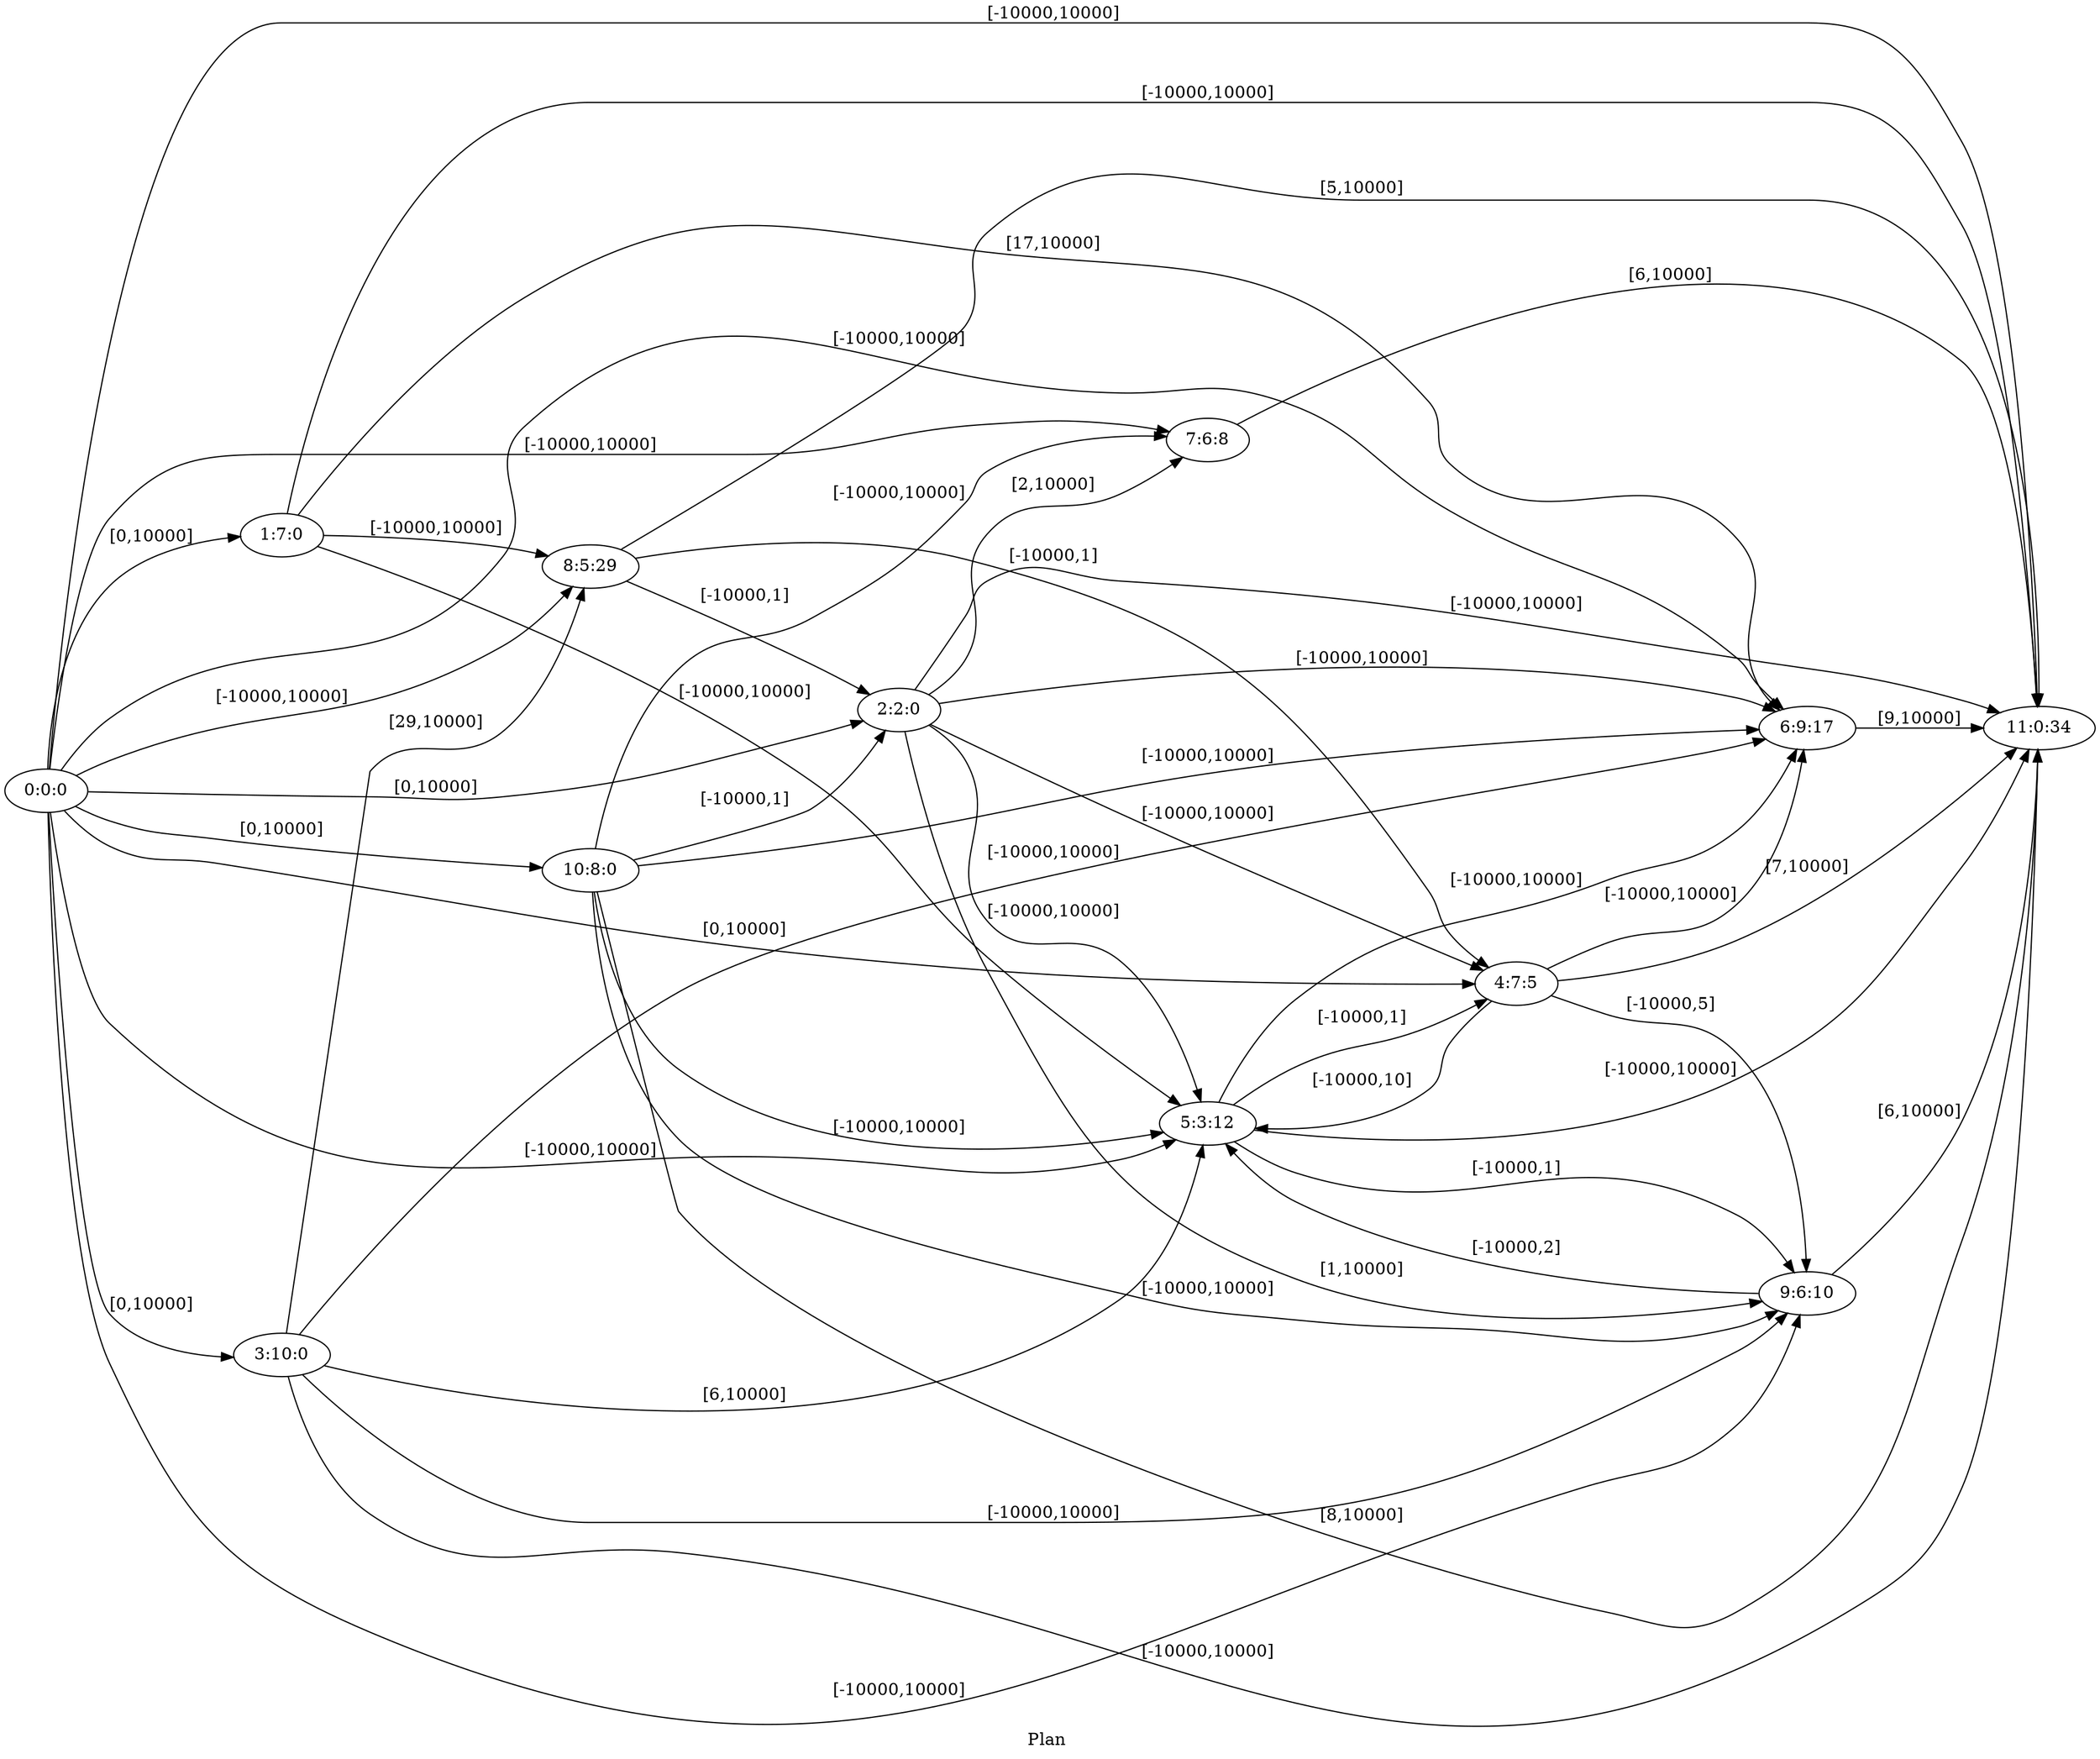 digraph G {
 rankdir = LR;
 nodesep = .45; 
 size = 30;
label="Plan ";
 fldt = 0.989041;
"0:0:0"->"1:7:0"[ label = "[0,10000]"];
"0:0:0"->"2:2:0"[ label = "[0,10000]"];
"0:0:0"->"3:10:0"[ label = "[0,10000]"];
"0:0:0"->"4:7:5"[ label = "[0,10000]"];
"0:0:0"->"5:3:12"[ label = "[-10000,10000]"];
"0:0:0"->"6:9:17"[ label = "[-10000,10000]"];
"0:0:0"->"7:6:8"[ label = "[-10000,10000]"];
"0:0:0"->"8:5:29"[ label = "[-10000,10000]"];
"0:0:0"->"9:6:10"[ label = "[-10000,10000]"];
"0:0:0"->"10:8:0"[ label = "[0,10000]"];
"0:0:0"->"11:0:34"[ label = "[-10000,10000]"];
"1:7:0"->"5:3:12"[ label = "[-10000,10000]"];
"1:7:0"->"6:9:17"[ label = "[17,10000]"];
"1:7:0"->"8:5:29"[ label = "[-10000,10000]"];
"1:7:0"->"11:0:34"[ label = "[-10000,10000]"];
"2:2:0"->"4:7:5"[ label = "[-10000,10000]"];
"2:2:0"->"5:3:12"[ label = "[-10000,10000]"];
"2:2:0"->"6:9:17"[ label = "[-10000,10000]"];
"2:2:0"->"7:6:8"[ label = "[2,10000]"];
"2:2:0"->"9:6:10"[ label = "[1,10000]"];
"2:2:0"->"11:0:34"[ label = "[-10000,10000]"];
"3:10:0"->"5:3:12"[ label = "[6,10000]"];
"3:10:0"->"6:9:17"[ label = "[-10000,10000]"];
"3:10:0"->"8:5:29"[ label = "[29,10000]"];
"3:10:0"->"9:6:10"[ label = "[-10000,10000]"];
"3:10:0"->"11:0:34"[ label = "[-10000,10000]"];
"4:7:5"->"5:3:12"[ label = "[-10000,10]"];
"4:7:5"->"6:9:17"[ label = "[-10000,10000]"];
"4:7:5"->"9:6:10"[ label = "[-10000,5]"];
"4:7:5"->"11:0:34"[ label = "[7,10000]"];
"5:3:12"->"4:7:5"[ label = "[-10000,1]"];
"5:3:12"->"6:9:17"[ label = "[-10000,10000]"];
"5:3:12"->"9:6:10"[ label = "[-10000,1]"];
"5:3:12"->"11:0:34"[ label = "[-10000,10000]"];
"6:9:17"->"11:0:34"[ label = "[9,10000]"];
"7:6:8"->"11:0:34"[ label = "[6,10000]"];
"8:5:29"->"2:2:0"[ label = "[-10000,1]"];
"8:5:29"->"4:7:5"[ label = "[-10000,1]"];
"8:5:29"->"11:0:34"[ label = "[5,10000]"];
"9:6:10"->"5:3:12"[ label = "[-10000,2]"];
"9:6:10"->"11:0:34"[ label = "[6,10000]"];
"10:8:0"->"2:2:0"[ label = "[-10000,1]"];
"10:8:0"->"5:3:12"[ label = "[-10000,10000]"];
"10:8:0"->"6:9:17"[ label = "[-10000,10000]"];
"10:8:0"->"7:6:8"[ label = "[-10000,10000]"];
"10:8:0"->"9:6:10"[ label = "[-10000,10000]"];
"10:8:0"->"11:0:34"[ label = "[8,10000]"];
}
